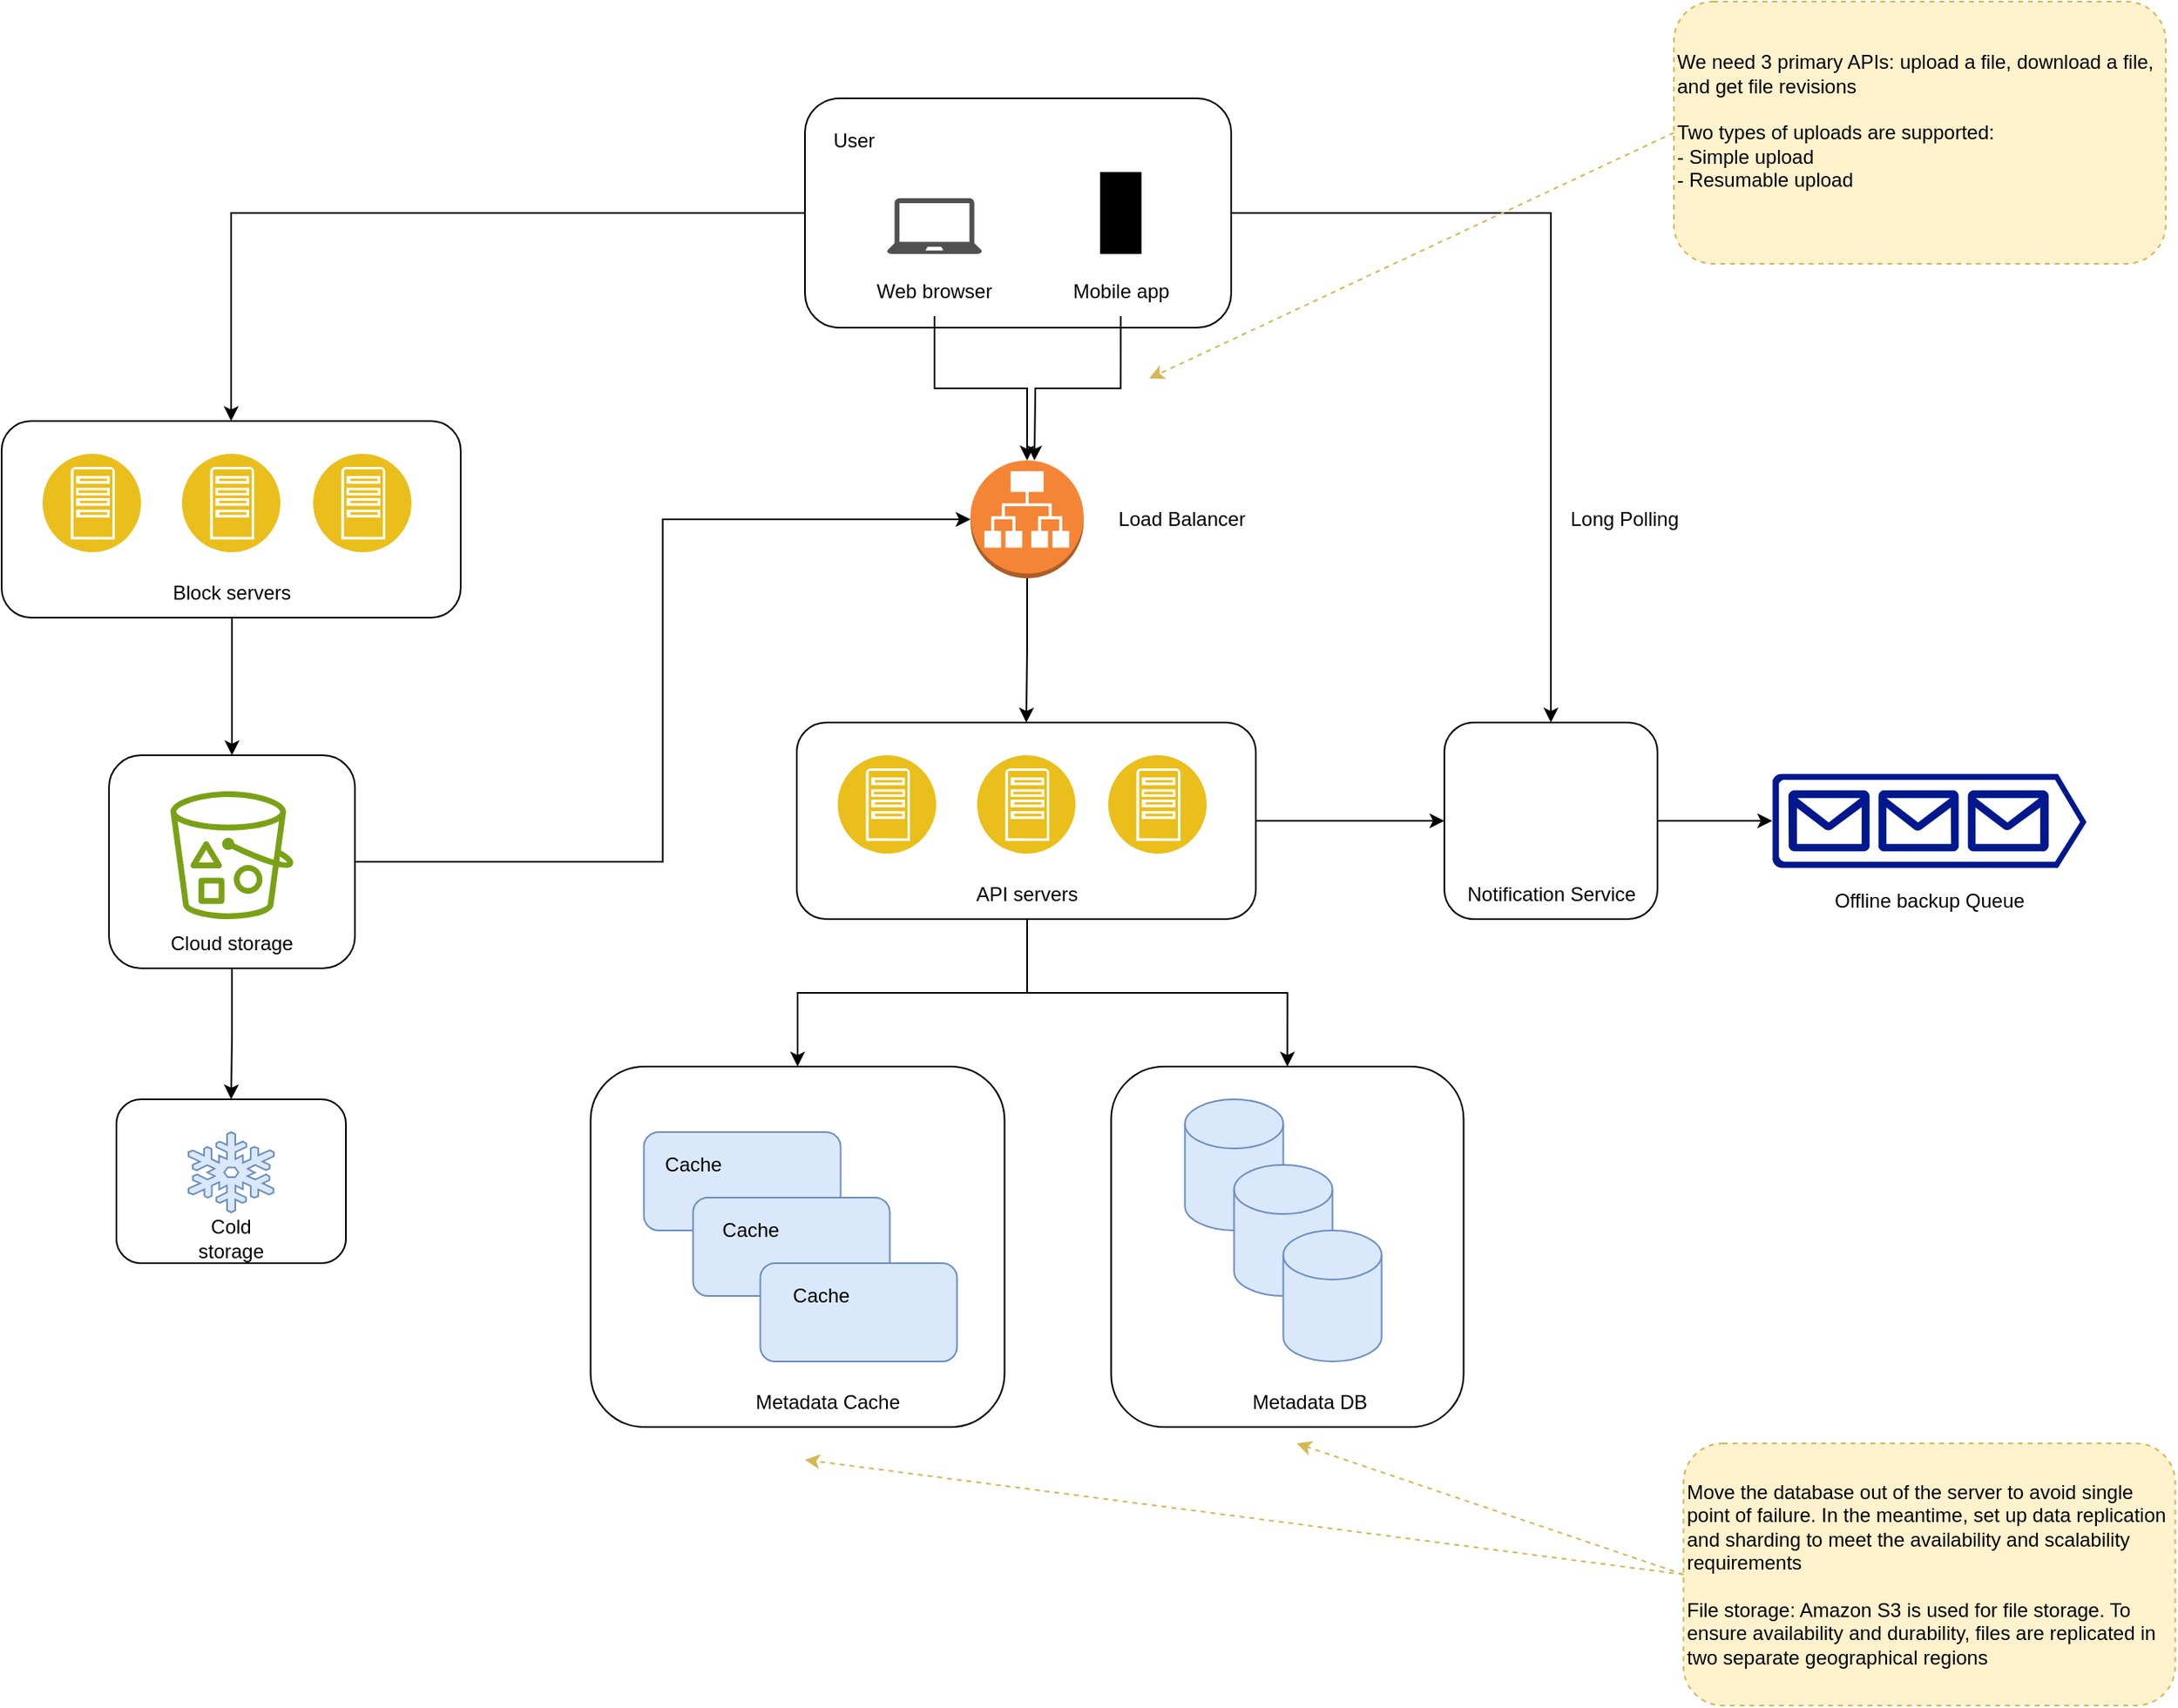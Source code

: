 <mxfile version="26.2.12">
  <diagram name="Page-1" id="hXDqo6vbqyw0uNL_EDR8">
    <mxGraphModel dx="2790" dy="1090" grid="1" gridSize="10" guides="1" tooltips="1" connect="1" arrows="1" fold="1" page="1" pageScale="1" pageWidth="850" pageHeight="1100" math="0" shadow="0">
      <root>
        <mxCell id="0" />
        <mxCell id="1" parent="0" />
        <mxCell id="3VtM1QO3zEpzEDvkbCo9-58" style="edgeStyle=orthogonalEdgeStyle;rounded=0;orthogonalLoop=1;jettySize=auto;html=1;exitX=1;exitY=0.5;exitDx=0;exitDy=0;" edge="1" parent="1" source="3VtM1QO3zEpzEDvkbCo9-52" target="3VtM1QO3zEpzEDvkbCo9-57">
          <mxGeometry relative="1" as="geometry" />
        </mxCell>
        <mxCell id="3VtM1QO3zEpzEDvkbCo9-52" value="" style="rounded=1;whiteSpace=wrap;html=1;" vertex="1" parent="1">
          <mxGeometry x="680" y="480" width="130" height="120" as="geometry" />
        </mxCell>
        <mxCell id="3VtM1QO3zEpzEDvkbCo9-46" value="" style="rounded=1;whiteSpace=wrap;html=1;" vertex="1" parent="1">
          <mxGeometry x="-130" y="710" width="140" height="100" as="geometry" />
        </mxCell>
        <mxCell id="3VtM1QO3zEpzEDvkbCo9-41" value="" style="rounded=1;whiteSpace=wrap;html=1;" vertex="1" parent="1">
          <mxGeometry x="-134.5" y="500" width="150" height="130" as="geometry" />
        </mxCell>
        <mxCell id="3VtM1QO3zEpzEDvkbCo9-30" value="" style="rounded=1;whiteSpace=wrap;html=1;" vertex="1" parent="1">
          <mxGeometry x="159.25" y="690" width="252.5" height="220" as="geometry" />
        </mxCell>
        <mxCell id="3VtM1QO3zEpzEDvkbCo9-21" value="" style="rounded=1;whiteSpace=wrap;html=1;" vertex="1" parent="1">
          <mxGeometry x="476.75" y="690" width="215" height="220" as="geometry" />
        </mxCell>
        <mxCell id="3VtM1QO3zEpzEDvkbCo9-54" style="edgeStyle=orthogonalEdgeStyle;rounded=0;orthogonalLoop=1;jettySize=auto;html=1;exitX=1;exitY=0.5;exitDx=0;exitDy=0;entryX=0;entryY=0.5;entryDx=0;entryDy=0;" edge="1" parent="1" source="3VtM1QO3zEpzEDvkbCo9-14" target="3VtM1QO3zEpzEDvkbCo9-52">
          <mxGeometry relative="1" as="geometry" />
        </mxCell>
        <mxCell id="3VtM1QO3zEpzEDvkbCo9-14" value="" style="rounded=1;whiteSpace=wrap;html=1;" vertex="1" parent="1">
          <mxGeometry x="285" y="480" width="280" height="120" as="geometry" />
        </mxCell>
        <mxCell id="3VtM1QO3zEpzEDvkbCo9-39" style="edgeStyle=orthogonalEdgeStyle;rounded=0;orthogonalLoop=1;jettySize=auto;html=1;exitX=0;exitY=0.5;exitDx=0;exitDy=0;entryX=0.5;entryY=0;entryDx=0;entryDy=0;" edge="1" parent="1" source="3VtM1QO3zEpzEDvkbCo9-5" target="3VtM1QO3zEpzEDvkbCo9-34">
          <mxGeometry relative="1" as="geometry" />
        </mxCell>
        <mxCell id="3VtM1QO3zEpzEDvkbCo9-55" style="edgeStyle=orthogonalEdgeStyle;rounded=0;orthogonalLoop=1;jettySize=auto;html=1;exitX=1;exitY=0.5;exitDx=0;exitDy=0;entryX=0.5;entryY=0;entryDx=0;entryDy=0;" edge="1" parent="1" source="3VtM1QO3zEpzEDvkbCo9-5" target="3VtM1QO3zEpzEDvkbCo9-52">
          <mxGeometry relative="1" as="geometry" />
        </mxCell>
        <mxCell id="3VtM1QO3zEpzEDvkbCo9-5" value="" style="rounded=1;whiteSpace=wrap;html=1;" vertex="1" parent="1">
          <mxGeometry x="290" y="99" width="260" height="140" as="geometry" />
        </mxCell>
        <mxCell id="3VtM1QO3zEpzEDvkbCo9-1" value="" style="sketch=0;pointerEvents=1;shadow=0;dashed=0;html=1;strokeColor=none;fillColor=#505050;labelPosition=center;verticalLabelPosition=bottom;verticalAlign=top;outlineConnect=0;align=center;shape=mxgraph.office.devices.laptop;" vertex="1" parent="1">
          <mxGeometry x="340" y="160" width="58" height="34" as="geometry" />
        </mxCell>
        <mxCell id="3VtM1QO3zEpzEDvkbCo9-2" value="" style="sketch=0;verticalLabelPosition=bottom;sketch=0;aspect=fixed;html=1;verticalAlign=top;strokeColor=none;fillColor=#000000;align=center;outlineConnect=0;pointerEvents=1;shape=mxgraph.citrix2.mobile;" vertex="1" parent="1">
          <mxGeometry x="470" y="144" width="25.255" height="50" as="geometry" />
        </mxCell>
        <mxCell id="3VtM1QO3zEpzEDvkbCo9-3" value="Web browser" style="text;html=1;align=center;verticalAlign=middle;whiteSpace=wrap;rounded=0;" vertex="1" parent="1">
          <mxGeometry x="328" y="202" width="82" height="30" as="geometry" />
        </mxCell>
        <mxCell id="3VtM1QO3zEpzEDvkbCo9-9" style="edgeStyle=orthogonalEdgeStyle;rounded=0;orthogonalLoop=1;jettySize=auto;html=1;exitX=0.5;exitY=1;exitDx=0;exitDy=0;" edge="1" parent="1" source="3VtM1QO3zEpzEDvkbCo9-4">
          <mxGeometry relative="1" as="geometry">
            <mxPoint x="430" y="320" as="targetPoint" />
          </mxGeometry>
        </mxCell>
        <mxCell id="3VtM1QO3zEpzEDvkbCo9-4" value="Mobile app" style="text;html=1;align=center;verticalAlign=middle;whiteSpace=wrap;rounded=0;" vertex="1" parent="1">
          <mxGeometry x="441.63" y="202" width="82" height="30" as="geometry" />
        </mxCell>
        <mxCell id="3VtM1QO3zEpzEDvkbCo9-6" value="User" style="text;html=1;align=center;verticalAlign=middle;whiteSpace=wrap;rounded=0;" vertex="1" parent="1">
          <mxGeometry x="290" y="110" width="60" height="30" as="geometry" />
        </mxCell>
        <mxCell id="3VtM1QO3zEpzEDvkbCo9-15" style="edgeStyle=orthogonalEdgeStyle;rounded=0;orthogonalLoop=1;jettySize=auto;html=1;exitX=0.5;exitY=1;exitDx=0;exitDy=0;exitPerimeter=0;entryX=0.5;entryY=0;entryDx=0;entryDy=0;" edge="1" parent="1" source="3VtM1QO3zEpzEDvkbCo9-7" target="3VtM1QO3zEpzEDvkbCo9-14">
          <mxGeometry relative="1" as="geometry" />
        </mxCell>
        <mxCell id="3VtM1QO3zEpzEDvkbCo9-7" value="" style="outlineConnect=0;dashed=0;verticalLabelPosition=bottom;verticalAlign=top;align=center;html=1;shape=mxgraph.aws3.application_load_balancer;fillColor=#F58536;gradientColor=none;" vertex="1" parent="1">
          <mxGeometry x="391" y="320" width="69" height="72" as="geometry" />
        </mxCell>
        <mxCell id="3VtM1QO3zEpzEDvkbCo9-8" style="edgeStyle=orthogonalEdgeStyle;rounded=0;orthogonalLoop=1;jettySize=auto;html=1;exitX=0.5;exitY=1;exitDx=0;exitDy=0;entryX=0.5;entryY=0;entryDx=0;entryDy=0;entryPerimeter=0;" edge="1" parent="1" source="3VtM1QO3zEpzEDvkbCo9-3" target="3VtM1QO3zEpzEDvkbCo9-7">
          <mxGeometry relative="1" as="geometry" />
        </mxCell>
        <mxCell id="3VtM1QO3zEpzEDvkbCo9-10" value="Load Balancer" style="text;html=1;align=center;verticalAlign=middle;whiteSpace=wrap;rounded=0;" vertex="1" parent="1">
          <mxGeometry x="480" y="341" width="80" height="30" as="geometry" />
        </mxCell>
        <mxCell id="3VtM1QO3zEpzEDvkbCo9-11" value="" style="image;aspect=fixed;perimeter=ellipsePerimeter;html=1;align=center;shadow=0;dashed=0;fontColor=#4277BB;labelBackgroundColor=default;fontSize=12;spacingTop=3;image=img/lib/ibm/applications/app_server.svg;" vertex="1" parent="1">
          <mxGeometry x="310" y="500" width="60" height="60" as="geometry" />
        </mxCell>
        <mxCell id="3VtM1QO3zEpzEDvkbCo9-12" value="" style="image;aspect=fixed;perimeter=ellipsePerimeter;html=1;align=center;shadow=0;dashed=0;fontColor=#4277BB;labelBackgroundColor=default;fontSize=12;spacingTop=3;image=img/lib/ibm/applications/app_server.svg;" vertex="1" parent="1">
          <mxGeometry x="395" y="500" width="60" height="60" as="geometry" />
        </mxCell>
        <mxCell id="3VtM1QO3zEpzEDvkbCo9-13" value="" style="image;aspect=fixed;perimeter=ellipsePerimeter;html=1;align=center;shadow=0;dashed=0;fontColor=#4277BB;labelBackgroundColor=default;fontSize=12;spacingTop=3;image=img/lib/ibm/applications/app_server.svg;" vertex="1" parent="1">
          <mxGeometry x="475" y="500" width="60" height="60" as="geometry" />
        </mxCell>
        <mxCell id="3VtM1QO3zEpzEDvkbCo9-32" style="edgeStyle=orthogonalEdgeStyle;rounded=0;orthogonalLoop=1;jettySize=auto;html=1;exitX=0.5;exitY=1;exitDx=0;exitDy=0;entryX=0.5;entryY=0;entryDx=0;entryDy=0;" edge="1" parent="1" source="3VtM1QO3zEpzEDvkbCo9-16" target="3VtM1QO3zEpzEDvkbCo9-30">
          <mxGeometry relative="1" as="geometry" />
        </mxCell>
        <mxCell id="3VtM1QO3zEpzEDvkbCo9-33" style="edgeStyle=orthogonalEdgeStyle;rounded=0;orthogonalLoop=1;jettySize=auto;html=1;exitX=0.5;exitY=1;exitDx=0;exitDy=0;entryX=0.5;entryY=0;entryDx=0;entryDy=0;" edge="1" parent="1" source="3VtM1QO3zEpzEDvkbCo9-16" target="3VtM1QO3zEpzEDvkbCo9-21">
          <mxGeometry relative="1" as="geometry" />
        </mxCell>
        <mxCell id="3VtM1QO3zEpzEDvkbCo9-16" value="API servers" style="text;html=1;align=center;verticalAlign=middle;whiteSpace=wrap;rounded=0;" vertex="1" parent="1">
          <mxGeometry x="383" y="570" width="85" height="30" as="geometry" />
        </mxCell>
        <mxCell id="3VtM1QO3zEpzEDvkbCo9-18" value="" style="shape=cylinder3;whiteSpace=wrap;html=1;boundedLbl=1;backgroundOutline=1;size=15;fillColor=#dae8fc;strokeColor=#6c8ebf;" vertex="1" parent="1">
          <mxGeometry x="521.75" y="710" width="60" height="80" as="geometry" />
        </mxCell>
        <mxCell id="3VtM1QO3zEpzEDvkbCo9-19" value="" style="shape=cylinder3;whiteSpace=wrap;html=1;boundedLbl=1;backgroundOutline=1;size=15;fillColor=#dae8fc;strokeColor=#6c8ebf;" vertex="1" parent="1">
          <mxGeometry x="551.75" y="750" width="60" height="80" as="geometry" />
        </mxCell>
        <mxCell id="3VtM1QO3zEpzEDvkbCo9-20" value="" style="shape=cylinder3;whiteSpace=wrap;html=1;boundedLbl=1;backgroundOutline=1;size=15;fillColor=#dae8fc;strokeColor=#6c8ebf;" vertex="1" parent="1">
          <mxGeometry x="581.75" y="790" width="60" height="80" as="geometry" />
        </mxCell>
        <mxCell id="3VtM1QO3zEpzEDvkbCo9-22" value="Metadata DB" style="text;html=1;align=center;verticalAlign=middle;whiteSpace=wrap;rounded=0;" vertex="1" parent="1">
          <mxGeometry x="554.25" y="880" width="87.5" height="30" as="geometry" />
        </mxCell>
        <mxCell id="3VtM1QO3zEpzEDvkbCo9-23" value="" style="rounded=1;whiteSpace=wrap;html=1;fillColor=#dae8fc;strokeColor=#6c8ebf;" vertex="1" parent="1">
          <mxGeometry x="191.75" y="730" width="120" height="60" as="geometry" />
        </mxCell>
        <mxCell id="3VtM1QO3zEpzEDvkbCo9-24" value="" style="rounded=1;whiteSpace=wrap;html=1;fillColor=#dae8fc;strokeColor=#6c8ebf;" vertex="1" parent="1">
          <mxGeometry x="221.75" y="770" width="120" height="60" as="geometry" />
        </mxCell>
        <mxCell id="3VtM1QO3zEpzEDvkbCo9-25" value="" style="rounded=1;whiteSpace=wrap;html=1;fillColor=#dae8fc;strokeColor=#6c8ebf;" vertex="1" parent="1">
          <mxGeometry x="262.75" y="810" width="120" height="60" as="geometry" />
        </mxCell>
        <mxCell id="3VtM1QO3zEpzEDvkbCo9-26" value="Cache" style="text;html=1;align=center;verticalAlign=middle;whiteSpace=wrap;rounded=0;" vertex="1" parent="1">
          <mxGeometry x="191.75" y="735" width="60" height="30" as="geometry" />
        </mxCell>
        <mxCell id="3VtM1QO3zEpzEDvkbCo9-27" value="Cache" style="text;html=1;align=center;verticalAlign=middle;whiteSpace=wrap;rounded=0;" vertex="1" parent="1">
          <mxGeometry x="226.75" y="775" width="60" height="30" as="geometry" />
        </mxCell>
        <mxCell id="3VtM1QO3zEpzEDvkbCo9-28" value="Cache" style="text;html=1;align=center;verticalAlign=middle;whiteSpace=wrap;rounded=0;" vertex="1" parent="1">
          <mxGeometry x="269.75" y="815" width="60" height="30" as="geometry" />
        </mxCell>
        <mxCell id="3VtM1QO3zEpzEDvkbCo9-31" value="Metadata Cache" style="text;html=1;align=center;verticalAlign=middle;whiteSpace=wrap;rounded=0;" vertex="1" parent="1">
          <mxGeometry x="255.5" y="880" width="96.25" height="30" as="geometry" />
        </mxCell>
        <mxCell id="3VtM1QO3zEpzEDvkbCo9-34" value="" style="rounded=1;whiteSpace=wrap;html=1;" vertex="1" parent="1">
          <mxGeometry x="-200" y="296" width="280" height="120" as="geometry" />
        </mxCell>
        <mxCell id="3VtM1QO3zEpzEDvkbCo9-35" value="" style="image;aspect=fixed;perimeter=ellipsePerimeter;html=1;align=center;shadow=0;dashed=0;fontColor=#4277BB;labelBackgroundColor=default;fontSize=12;spacingTop=3;image=img/lib/ibm/applications/app_server.svg;" vertex="1" parent="1">
          <mxGeometry x="-175" y="316" width="60" height="60" as="geometry" />
        </mxCell>
        <mxCell id="3VtM1QO3zEpzEDvkbCo9-36" value="" style="image;aspect=fixed;perimeter=ellipsePerimeter;html=1;align=center;shadow=0;dashed=0;fontColor=#4277BB;labelBackgroundColor=default;fontSize=12;spacingTop=3;image=img/lib/ibm/applications/app_server.svg;" vertex="1" parent="1">
          <mxGeometry x="-90" y="316" width="60" height="60" as="geometry" />
        </mxCell>
        <mxCell id="3VtM1QO3zEpzEDvkbCo9-37" value="" style="image;aspect=fixed;perimeter=ellipsePerimeter;html=1;align=center;shadow=0;dashed=0;fontColor=#4277BB;labelBackgroundColor=default;fontSize=12;spacingTop=3;image=img/lib/ibm/applications/app_server.svg;" vertex="1" parent="1">
          <mxGeometry x="-10" y="316" width="60" height="60" as="geometry" />
        </mxCell>
        <mxCell id="3VtM1QO3zEpzEDvkbCo9-43" style="edgeStyle=orthogonalEdgeStyle;rounded=0;orthogonalLoop=1;jettySize=auto;html=1;exitX=0.5;exitY=1;exitDx=0;exitDy=0;entryX=0.5;entryY=0;entryDx=0;entryDy=0;" edge="1" parent="1" source="3VtM1QO3zEpzEDvkbCo9-38" target="3VtM1QO3zEpzEDvkbCo9-41">
          <mxGeometry relative="1" as="geometry" />
        </mxCell>
        <mxCell id="3VtM1QO3zEpzEDvkbCo9-38" value="Block servers" style="text;html=1;align=center;verticalAlign=middle;whiteSpace=wrap;rounded=0;" vertex="1" parent="1">
          <mxGeometry x="-102" y="386" width="85" height="30" as="geometry" />
        </mxCell>
        <mxCell id="3VtM1QO3zEpzEDvkbCo9-40" value="" style="sketch=0;outlineConnect=0;fontColor=#232F3E;gradientColor=none;fillColor=#7AA116;strokeColor=none;dashed=0;verticalLabelPosition=bottom;verticalAlign=top;align=center;html=1;fontSize=12;fontStyle=0;aspect=fixed;pointerEvents=1;shape=mxgraph.aws4.bucket_with_objects;" vertex="1" parent="1">
          <mxGeometry x="-97" y="522" width="75" height="78" as="geometry" />
        </mxCell>
        <mxCell id="3VtM1QO3zEpzEDvkbCo9-47" style="edgeStyle=orthogonalEdgeStyle;rounded=0;orthogonalLoop=1;jettySize=auto;html=1;exitX=0.5;exitY=1;exitDx=0;exitDy=0;entryX=0.5;entryY=0;entryDx=0;entryDy=0;" edge="1" parent="1" source="3VtM1QO3zEpzEDvkbCo9-42" target="3VtM1QO3zEpzEDvkbCo9-46">
          <mxGeometry relative="1" as="geometry" />
        </mxCell>
        <mxCell id="3VtM1QO3zEpzEDvkbCo9-42" value="Cloud storage" style="text;html=1;align=center;verticalAlign=middle;whiteSpace=wrap;rounded=0;" vertex="1" parent="1">
          <mxGeometry x="-102" y="600" width="85" height="30" as="geometry" />
        </mxCell>
        <mxCell id="3VtM1QO3zEpzEDvkbCo9-44" style="edgeStyle=orthogonalEdgeStyle;rounded=0;orthogonalLoop=1;jettySize=auto;html=1;exitX=1;exitY=0.5;exitDx=0;exitDy=0;entryX=0;entryY=0.5;entryDx=0;entryDy=0;entryPerimeter=0;" edge="1" parent="1" source="3VtM1QO3zEpzEDvkbCo9-41" target="3VtM1QO3zEpzEDvkbCo9-7">
          <mxGeometry relative="1" as="geometry" />
        </mxCell>
        <mxCell id="3VtM1QO3zEpzEDvkbCo9-45" value="" style="shape=mxgraph.signs.nature.snowflake;html=1;pointerEvents=1;fillColor=#dae8fc;strokeColor=#6c8ebf;verticalLabelPosition=bottom;verticalAlign=top;align=center;" vertex="1" parent="1">
          <mxGeometry x="-86" y="730" width="52" height="49" as="geometry" />
        </mxCell>
        <mxCell id="3VtM1QO3zEpzEDvkbCo9-48" value="Cold storage" style="text;html=1;align=center;verticalAlign=middle;whiteSpace=wrap;rounded=0;" vertex="1" parent="1">
          <mxGeometry x="-95" y="780" width="70" height="30" as="geometry" />
        </mxCell>
        <mxCell id="3VtM1QO3zEpzEDvkbCo9-51" value="" style="shape=image;html=1;verticalAlign=top;verticalLabelPosition=bottom;labelBackgroundColor=#ffffff;imageAspect=0;aspect=fixed;image=https://cdn1.iconfinder.com/data/icons/ui-essential-17/32/UI_Essential_Outline_1_essential-app-ui-bell-notification-alert-128.png" vertex="1" parent="1">
          <mxGeometry x="720" y="506" width="68" height="68" as="geometry" />
        </mxCell>
        <mxCell id="3VtM1QO3zEpzEDvkbCo9-53" value="Notification Service" style="text;html=1;align=center;verticalAlign=middle;whiteSpace=wrap;rounded=0;" vertex="1" parent="1">
          <mxGeometry x="692.5" y="570" width="105" height="30" as="geometry" />
        </mxCell>
        <mxCell id="3VtM1QO3zEpzEDvkbCo9-56" value="Long Polling" style="text;html=1;align=center;verticalAlign=middle;whiteSpace=wrap;rounded=0;" vertex="1" parent="1">
          <mxGeometry x="750" y="341" width="80" height="30" as="geometry" />
        </mxCell>
        <mxCell id="3VtM1QO3zEpzEDvkbCo9-57" value="" style="sketch=0;aspect=fixed;pointerEvents=1;shadow=0;dashed=0;html=1;strokeColor=none;labelPosition=center;verticalLabelPosition=bottom;verticalAlign=top;align=center;fillColor=#00188D;shape=mxgraph.azure.queue_generic" vertex="1" parent="1">
          <mxGeometry x="880" y="511.25" width="191.67" height="57.5" as="geometry" />
        </mxCell>
        <mxCell id="3VtM1QO3zEpzEDvkbCo9-59" value="Offline backup Queue" style="text;html=1;align=center;verticalAlign=middle;whiteSpace=wrap;rounded=0;" vertex="1" parent="1">
          <mxGeometry x="913.75" y="574" width="124.16" height="30" as="geometry" />
        </mxCell>
        <mxCell id="3VtM1QO3zEpzEDvkbCo9-60" value="&lt;div&gt;We need 3 primary APIs: upload a file, download a file, and get file revisions&lt;/div&gt;&lt;div&gt;&lt;br&gt;&lt;/div&gt;&lt;div&gt;Two types of uploads are supported:&lt;br&gt;- Simple upload&lt;br&gt;- Resumable upload&lt;/div&gt;&lt;div&gt;&lt;br&gt;&lt;/div&gt;" style="rounded=1;whiteSpace=wrap;html=1;dashed=1;fillColor=#fff2cc;strokeColor=#d6b656;align=left;" vertex="1" parent="1">
          <mxGeometry x="820" y="40" width="300" height="160" as="geometry" />
        </mxCell>
        <mxCell id="3VtM1QO3zEpzEDvkbCo9-61" value="" style="endArrow=classic;html=1;rounded=0;exitX=0;exitY=0.5;exitDx=0;exitDy=0;dashed=1;fillColor=#fff2cc;strokeColor=#d6b656;" edge="1" parent="1" source="3VtM1QO3zEpzEDvkbCo9-60">
          <mxGeometry width="50" height="50" relative="1" as="geometry">
            <mxPoint x="660" y="400" as="sourcePoint" />
            <mxPoint x="500" y="270" as="targetPoint" />
          </mxGeometry>
        </mxCell>
        <mxCell id="3VtM1QO3zEpzEDvkbCo9-62" value="Move the database out of the server to avoid single point of failure. In the meantime, set up data replication and sharding to meet the availability and scalability requirements&lt;br&gt;&lt;br&gt;File storage: Amazon S3 is used for file storage. To ensure availability and durability, files are replicated in two separate geographical regions" style="rounded=1;whiteSpace=wrap;html=1;dashed=1;fillColor=#fff2cc;strokeColor=#d6b656;align=left;" vertex="1" parent="1">
          <mxGeometry x="825.83" y="920" width="300" height="160" as="geometry" />
        </mxCell>
        <mxCell id="3VtM1QO3zEpzEDvkbCo9-63" value="" style="endArrow=classic;html=1;rounded=0;exitX=0;exitY=0.5;exitDx=0;exitDy=0;fillColor=#fff2cc;strokeColor=#d6b656;dashed=1;" edge="1" parent="1" source="3VtM1QO3zEpzEDvkbCo9-62">
          <mxGeometry width="50" height="50" relative="1" as="geometry">
            <mxPoint x="660" y="570" as="sourcePoint" />
            <mxPoint x="590" y="920" as="targetPoint" />
          </mxGeometry>
        </mxCell>
        <mxCell id="3VtM1QO3zEpzEDvkbCo9-64" value="" style="endArrow=classic;html=1;rounded=0;exitX=0;exitY=0.5;exitDx=0;exitDy=0;fillColor=#fff2cc;strokeColor=#d6b656;dashed=1;" edge="1" parent="1" source="3VtM1QO3zEpzEDvkbCo9-62">
          <mxGeometry width="50" height="50" relative="1" as="geometry">
            <mxPoint x="660" y="650" as="sourcePoint" />
            <mxPoint x="290" y="930" as="targetPoint" />
          </mxGeometry>
        </mxCell>
      </root>
    </mxGraphModel>
  </diagram>
</mxfile>
